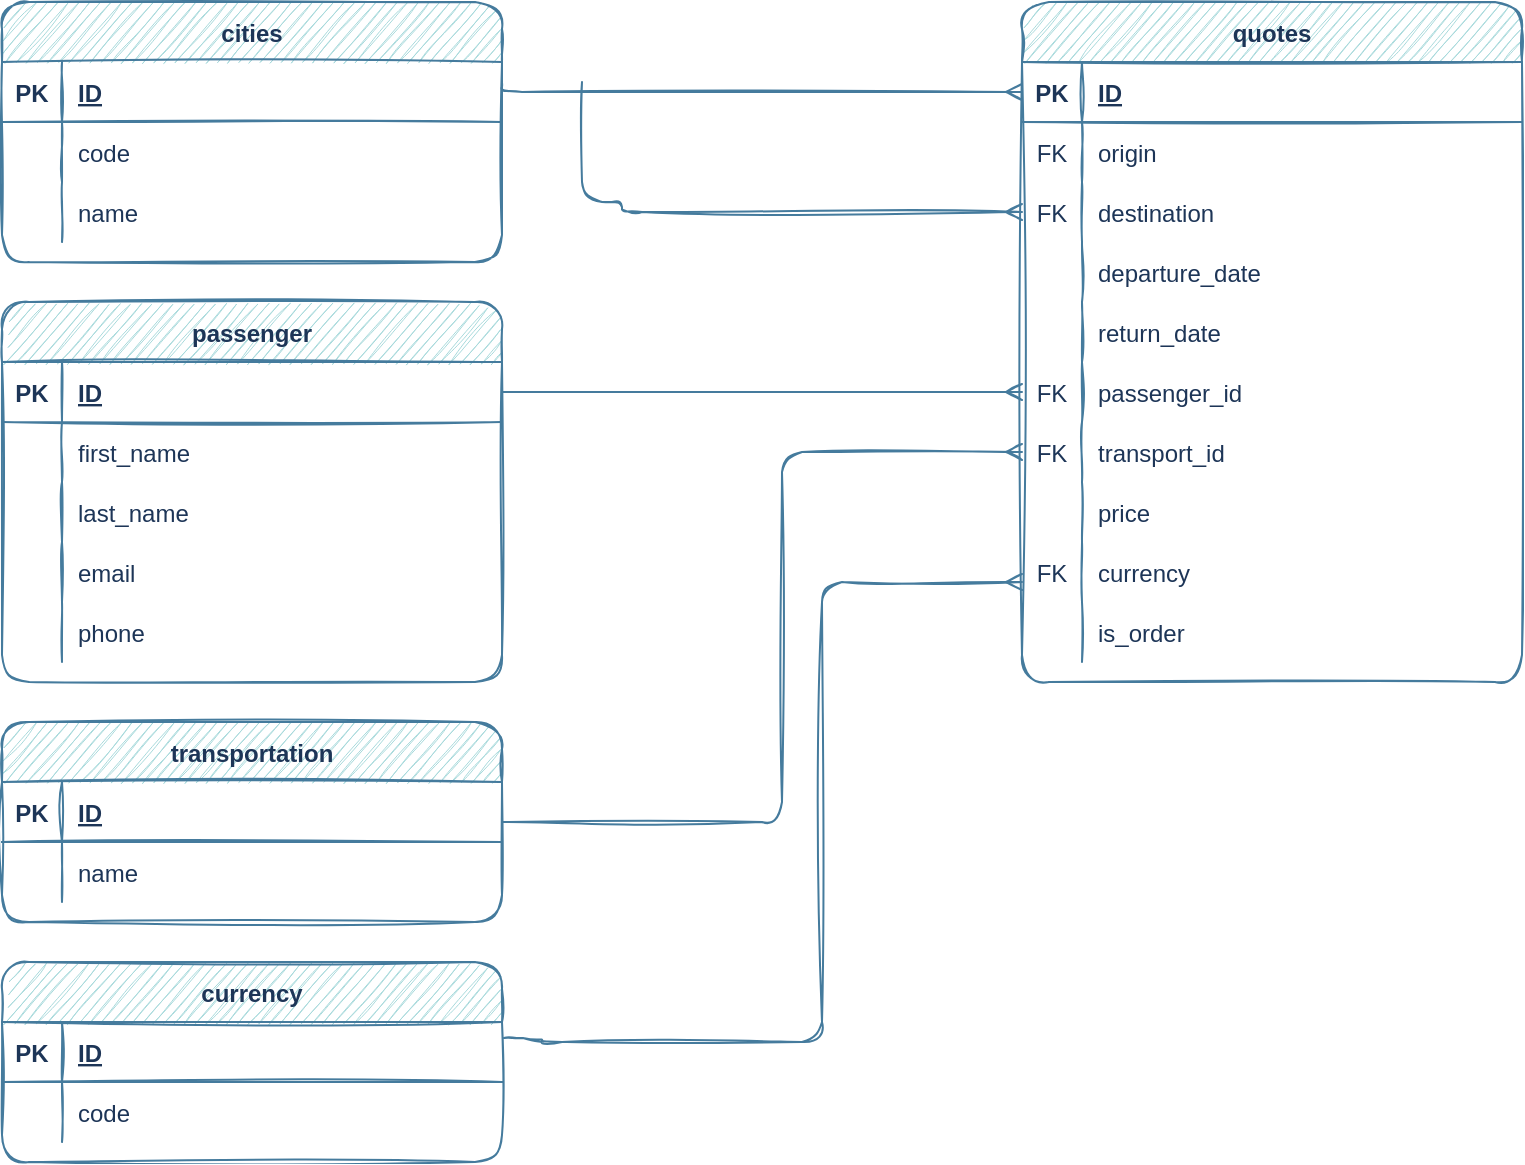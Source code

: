 <mxfile version="13.9.2" type="github">
  <diagram id="C5RBs43oDa-KdzZeNtuy" name="Page-1">
    <mxGraphModel dx="1422" dy="762" grid="1" gridSize="10" guides="1" tooltips="1" connect="1" arrows="1" fold="1" page="1" pageScale="1" pageWidth="827" pageHeight="1169" math="0" shadow="0">
      <root>
        <mxCell id="WIyWlLk6GJQsqaUBKTNV-0" />
        <mxCell id="WIyWlLk6GJQsqaUBKTNV-1" parent="WIyWlLk6GJQsqaUBKTNV-0" />
        <mxCell id="WAbY-pfYhH7iAbGJhNzH-120" value="cities" style="shape=table;startSize=30;container=1;collapsible=1;childLayout=tableLayout;fixedRows=1;rowLines=0;fontStyle=1;align=center;resizeLast=1;fillColor=#A8DADC;strokeColor=#457B9D;fontColor=#1D3557;sketch=1;rounded=1;" parent="WIyWlLk6GJQsqaUBKTNV-1" vertex="1">
          <mxGeometry x="40" y="30" width="250" height="130" as="geometry" />
        </mxCell>
        <mxCell id="WAbY-pfYhH7iAbGJhNzH-121" value="" style="shape=partialRectangle;collapsible=0;dropTarget=0;pointerEvents=0;fillColor=none;points=[[0,0.5],[1,0.5]];portConstraint=eastwest;top=0;left=0;right=0;bottom=1;strokeColor=#457B9D;fontColor=#1D3557;sketch=1;rounded=1;" parent="WAbY-pfYhH7iAbGJhNzH-120" vertex="1">
          <mxGeometry y="30" width="250" height="30" as="geometry" />
        </mxCell>
        <mxCell id="WAbY-pfYhH7iAbGJhNzH-122" value="PK" style="shape=partialRectangle;overflow=hidden;connectable=0;fillColor=none;top=0;left=0;bottom=0;right=0;fontStyle=1;strokeColor=#457B9D;fontColor=#1D3557;sketch=1;rounded=1;" parent="WAbY-pfYhH7iAbGJhNzH-121" vertex="1">
          <mxGeometry width="30" height="30" as="geometry" />
        </mxCell>
        <mxCell id="WAbY-pfYhH7iAbGJhNzH-123" value="ID" style="shape=partialRectangle;overflow=hidden;connectable=0;fillColor=none;top=0;left=0;bottom=0;right=0;align=left;spacingLeft=6;fontStyle=5;strokeColor=#457B9D;fontColor=#1D3557;sketch=1;rounded=1;" parent="WAbY-pfYhH7iAbGJhNzH-121" vertex="1">
          <mxGeometry x="30" width="220" height="30" as="geometry" />
        </mxCell>
        <mxCell id="WAbY-pfYhH7iAbGJhNzH-124" value="" style="shape=partialRectangle;collapsible=0;dropTarget=0;pointerEvents=0;fillColor=none;points=[[0,0.5],[1,0.5]];portConstraint=eastwest;top=0;left=0;right=0;bottom=0;strokeColor=#457B9D;fontColor=#1D3557;sketch=1;rounded=1;" parent="WAbY-pfYhH7iAbGJhNzH-120" vertex="1">
          <mxGeometry y="60" width="250" height="30" as="geometry" />
        </mxCell>
        <mxCell id="WAbY-pfYhH7iAbGJhNzH-125" value="" style="shape=partialRectangle;overflow=hidden;connectable=0;fillColor=none;top=0;left=0;bottom=0;right=0;strokeColor=#457B9D;fontColor=#1D3557;sketch=1;rounded=1;" parent="WAbY-pfYhH7iAbGJhNzH-124" vertex="1">
          <mxGeometry width="30" height="30" as="geometry" />
        </mxCell>
        <mxCell id="WAbY-pfYhH7iAbGJhNzH-126" value="code" style="shape=partialRectangle;overflow=hidden;connectable=0;fillColor=none;top=0;left=0;bottom=0;right=0;align=left;spacingLeft=6;strokeColor=#457B9D;fontColor=#1D3557;sketch=1;rounded=1;" parent="WAbY-pfYhH7iAbGJhNzH-124" vertex="1">
          <mxGeometry x="30" width="220" height="30" as="geometry" />
        </mxCell>
        <mxCell id="WAbY-pfYhH7iAbGJhNzH-127" value="" style="shape=partialRectangle;collapsible=0;dropTarget=0;pointerEvents=0;fillColor=none;points=[[0,0.5],[1,0.5]];portConstraint=eastwest;top=0;left=0;right=0;bottom=0;strokeColor=#457B9D;fontColor=#1D3557;sketch=1;rounded=1;" parent="WAbY-pfYhH7iAbGJhNzH-120" vertex="1">
          <mxGeometry y="90" width="250" height="30" as="geometry" />
        </mxCell>
        <mxCell id="WAbY-pfYhH7iAbGJhNzH-128" value="" style="shape=partialRectangle;overflow=hidden;connectable=0;fillColor=none;top=0;left=0;bottom=0;right=0;strokeColor=#457B9D;fontColor=#1D3557;sketch=1;rounded=1;" parent="WAbY-pfYhH7iAbGJhNzH-127" vertex="1">
          <mxGeometry width="30" height="30" as="geometry" />
        </mxCell>
        <mxCell id="WAbY-pfYhH7iAbGJhNzH-129" value="name" style="shape=partialRectangle;overflow=hidden;connectable=0;fillColor=none;top=0;left=0;bottom=0;right=0;align=left;spacingLeft=6;strokeColor=#457B9D;fontColor=#1D3557;sketch=1;rounded=1;" parent="WAbY-pfYhH7iAbGJhNzH-127" vertex="1">
          <mxGeometry x="30" width="220" height="30" as="geometry" />
        </mxCell>
        <mxCell id="WAbY-pfYhH7iAbGJhNzH-130" value="quotes" style="shape=table;startSize=30;container=1;collapsible=1;childLayout=tableLayout;fixedRows=1;rowLines=0;fontStyle=1;align=center;resizeLast=1;fillColor=#A8DADC;strokeColor=#457B9D;fontColor=#1D3557;sketch=1;rounded=1;" parent="WIyWlLk6GJQsqaUBKTNV-1" vertex="1">
          <mxGeometry x="550" y="30" width="250" height="340" as="geometry" />
        </mxCell>
        <mxCell id="WAbY-pfYhH7iAbGJhNzH-131" value="" style="shape=partialRectangle;collapsible=0;dropTarget=0;pointerEvents=0;fillColor=none;points=[[0,0.5],[1,0.5]];portConstraint=eastwest;top=0;left=0;right=0;bottom=1;strokeColor=#457B9D;fontColor=#1D3557;sketch=1;rounded=1;" parent="WAbY-pfYhH7iAbGJhNzH-130" vertex="1">
          <mxGeometry y="30" width="250" height="30" as="geometry" />
        </mxCell>
        <mxCell id="WAbY-pfYhH7iAbGJhNzH-132" value="PK" style="shape=partialRectangle;overflow=hidden;connectable=0;fillColor=none;top=0;left=0;bottom=0;right=0;fontStyle=1;strokeColor=#457B9D;fontColor=#1D3557;sketch=1;rounded=1;" parent="WAbY-pfYhH7iAbGJhNzH-131" vertex="1">
          <mxGeometry width="30" height="30" as="geometry" />
        </mxCell>
        <mxCell id="WAbY-pfYhH7iAbGJhNzH-133" value="ID" style="shape=partialRectangle;overflow=hidden;connectable=0;fillColor=none;top=0;left=0;bottom=0;right=0;align=left;spacingLeft=6;fontStyle=5;strokeColor=#457B9D;fontColor=#1D3557;sketch=1;rounded=1;" parent="WAbY-pfYhH7iAbGJhNzH-131" vertex="1">
          <mxGeometry x="30" width="220" height="30" as="geometry" />
        </mxCell>
        <mxCell id="WAbY-pfYhH7iAbGJhNzH-134" style="shape=partialRectangle;collapsible=0;dropTarget=0;pointerEvents=0;fillColor=none;points=[[0,0.5],[1,0.5]];portConstraint=eastwest;top=0;left=0;right=0;bottom=0;strokeColor=#457B9D;fontColor=#1D3557;sketch=1;rounded=1;" parent="WAbY-pfYhH7iAbGJhNzH-130" vertex="1">
          <mxGeometry y="60" width="250" height="30" as="geometry" />
        </mxCell>
        <mxCell id="WAbY-pfYhH7iAbGJhNzH-135" value="FK" style="shape=partialRectangle;overflow=hidden;connectable=0;fillColor=none;top=0;left=0;bottom=0;right=0;strokeColor=#457B9D;fontColor=#1D3557;sketch=1;rounded=1;" parent="WAbY-pfYhH7iAbGJhNzH-134" vertex="1">
          <mxGeometry width="30" height="30" as="geometry" />
        </mxCell>
        <mxCell id="WAbY-pfYhH7iAbGJhNzH-136" value="origin" style="shape=partialRectangle;overflow=hidden;connectable=0;fillColor=none;top=0;left=0;bottom=0;right=0;align=left;spacingLeft=6;strokeColor=#457B9D;fontColor=#1D3557;sketch=1;rounded=1;" parent="WAbY-pfYhH7iAbGJhNzH-134" vertex="1">
          <mxGeometry x="30" width="220" height="30" as="geometry" />
        </mxCell>
        <mxCell id="WAbY-pfYhH7iAbGJhNzH-137" style="shape=partialRectangle;collapsible=0;dropTarget=0;pointerEvents=0;fillColor=none;points=[[0,0.5],[1,0.5]];portConstraint=eastwest;top=0;left=0;right=0;bottom=0;strokeColor=#457B9D;fontColor=#1D3557;sketch=1;rounded=1;" parent="WAbY-pfYhH7iAbGJhNzH-130" vertex="1">
          <mxGeometry y="90" width="250" height="30" as="geometry" />
        </mxCell>
        <mxCell id="WAbY-pfYhH7iAbGJhNzH-138" value="FK" style="shape=partialRectangle;overflow=hidden;connectable=0;fillColor=none;top=0;left=0;bottom=0;right=0;strokeColor=#457B9D;fontColor=#1D3557;sketch=1;rounded=1;" parent="WAbY-pfYhH7iAbGJhNzH-137" vertex="1">
          <mxGeometry width="30" height="30" as="geometry" />
        </mxCell>
        <mxCell id="WAbY-pfYhH7iAbGJhNzH-139" value="destination" style="shape=partialRectangle;overflow=hidden;connectable=0;fillColor=none;top=0;left=0;bottom=0;right=0;align=left;spacingLeft=6;strokeColor=#457B9D;fontColor=#1D3557;sketch=1;rounded=1;" parent="WAbY-pfYhH7iAbGJhNzH-137" vertex="1">
          <mxGeometry x="30" width="220" height="30" as="geometry" />
        </mxCell>
        <mxCell id="WAbY-pfYhH7iAbGJhNzH-140" value="" style="shape=partialRectangle;collapsible=0;dropTarget=0;pointerEvents=0;fillColor=none;points=[[0,0.5],[1,0.5]];portConstraint=eastwest;top=0;left=0;right=0;bottom=0;strokeColor=#457B9D;fontColor=#1D3557;sketch=1;rounded=1;" parent="WAbY-pfYhH7iAbGJhNzH-130" vertex="1">
          <mxGeometry y="120" width="250" height="30" as="geometry" />
        </mxCell>
        <mxCell id="WAbY-pfYhH7iAbGJhNzH-141" value="" style="shape=partialRectangle;overflow=hidden;connectable=0;fillColor=none;top=0;left=0;bottom=0;right=0;strokeColor=#457B9D;fontColor=#1D3557;sketch=1;rounded=1;" parent="WAbY-pfYhH7iAbGJhNzH-140" vertex="1">
          <mxGeometry width="30" height="30" as="geometry" />
        </mxCell>
        <mxCell id="WAbY-pfYhH7iAbGJhNzH-142" value="departure_date" style="shape=partialRectangle;overflow=hidden;connectable=0;fillColor=none;top=0;left=0;bottom=0;right=0;align=left;spacingLeft=6;strokeColor=#457B9D;fontColor=#1D3557;sketch=1;rounded=1;" parent="WAbY-pfYhH7iAbGJhNzH-140" vertex="1">
          <mxGeometry x="30" width="220" height="30" as="geometry" />
        </mxCell>
        <mxCell id="WAbY-pfYhH7iAbGJhNzH-143" value="" style="shape=partialRectangle;collapsible=0;dropTarget=0;pointerEvents=0;fillColor=none;points=[[0,0.5],[1,0.5]];portConstraint=eastwest;top=0;left=0;right=0;bottom=0;strokeColor=#457B9D;fontColor=#1D3557;sketch=1;rounded=1;" parent="WAbY-pfYhH7iAbGJhNzH-130" vertex="1">
          <mxGeometry y="150" width="250" height="30" as="geometry" />
        </mxCell>
        <mxCell id="WAbY-pfYhH7iAbGJhNzH-144" value="" style="shape=partialRectangle;overflow=hidden;connectable=0;fillColor=none;top=0;left=0;bottom=0;right=0;strokeColor=#457B9D;fontColor=#1D3557;sketch=1;rounded=1;" parent="WAbY-pfYhH7iAbGJhNzH-143" vertex="1">
          <mxGeometry width="30" height="30" as="geometry" />
        </mxCell>
        <mxCell id="WAbY-pfYhH7iAbGJhNzH-145" value="return_date" style="shape=partialRectangle;overflow=hidden;connectable=0;fillColor=none;top=0;left=0;bottom=0;right=0;align=left;spacingLeft=6;strokeColor=#457B9D;fontColor=#1D3557;sketch=1;rounded=1;" parent="WAbY-pfYhH7iAbGJhNzH-143" vertex="1">
          <mxGeometry x="30" width="220" height="30" as="geometry" />
        </mxCell>
        <mxCell id="WAbY-pfYhH7iAbGJhNzH-146" style="shape=partialRectangle;collapsible=0;dropTarget=0;pointerEvents=0;fillColor=none;points=[[0,0.5],[1,0.5]];portConstraint=eastwest;top=0;left=0;right=0;bottom=0;strokeColor=#457B9D;fontColor=#1D3557;sketch=1;rounded=1;" parent="WAbY-pfYhH7iAbGJhNzH-130" vertex="1">
          <mxGeometry y="180" width="250" height="30" as="geometry" />
        </mxCell>
        <mxCell id="WAbY-pfYhH7iAbGJhNzH-147" value="FK" style="shape=partialRectangle;overflow=hidden;connectable=0;fillColor=none;top=0;left=0;bottom=0;right=0;strokeColor=#457B9D;fontColor=#1D3557;sketch=1;rounded=1;" parent="WAbY-pfYhH7iAbGJhNzH-146" vertex="1">
          <mxGeometry width="30" height="30" as="geometry" />
        </mxCell>
        <mxCell id="WAbY-pfYhH7iAbGJhNzH-148" value="passenger_id" style="shape=partialRectangle;overflow=hidden;connectable=0;fillColor=none;top=0;left=0;bottom=0;right=0;align=left;spacingLeft=6;strokeColor=#457B9D;fontColor=#1D3557;sketch=1;rounded=1;" parent="WAbY-pfYhH7iAbGJhNzH-146" vertex="1">
          <mxGeometry x="30" width="220" height="30" as="geometry" />
        </mxCell>
        <mxCell id="WAbY-pfYhH7iAbGJhNzH-193" style="shape=partialRectangle;collapsible=0;dropTarget=0;pointerEvents=0;fillColor=none;points=[[0,0.5],[1,0.5]];portConstraint=eastwest;top=0;left=0;right=0;bottom=0;strokeColor=#457B9D;fontColor=#1D3557;sketch=1;rounded=1;" parent="WAbY-pfYhH7iAbGJhNzH-130" vertex="1">
          <mxGeometry y="210" width="250" height="30" as="geometry" />
        </mxCell>
        <mxCell id="WAbY-pfYhH7iAbGJhNzH-194" value="FK" style="shape=partialRectangle;overflow=hidden;connectable=0;fillColor=none;top=0;left=0;bottom=0;right=0;strokeColor=#457B9D;fontColor=#1D3557;sketch=1;rounded=1;" parent="WAbY-pfYhH7iAbGJhNzH-193" vertex="1">
          <mxGeometry width="30" height="30" as="geometry" />
        </mxCell>
        <mxCell id="WAbY-pfYhH7iAbGJhNzH-195" value="transport_id" style="shape=partialRectangle;overflow=hidden;connectable=0;fillColor=none;top=0;left=0;bottom=0;right=0;align=left;spacingLeft=6;strokeColor=#457B9D;fontColor=#1D3557;sketch=1;rounded=1;" parent="WAbY-pfYhH7iAbGJhNzH-193" vertex="1">
          <mxGeometry x="30" width="220" height="30" as="geometry" />
        </mxCell>
        <mxCell id="WAbY-pfYhH7iAbGJhNzH-149" style="shape=partialRectangle;collapsible=0;dropTarget=0;pointerEvents=0;fillColor=none;points=[[0,0.5],[1,0.5]];portConstraint=eastwest;top=0;left=0;right=0;bottom=0;strokeColor=#457B9D;fontColor=#1D3557;sketch=1;rounded=1;" parent="WAbY-pfYhH7iAbGJhNzH-130" vertex="1">
          <mxGeometry y="240" width="250" height="30" as="geometry" />
        </mxCell>
        <mxCell id="WAbY-pfYhH7iAbGJhNzH-150" style="shape=partialRectangle;overflow=hidden;connectable=0;fillColor=none;top=0;left=0;bottom=0;right=0;strokeColor=#457B9D;fontColor=#1D3557;sketch=1;rounded=1;" parent="WAbY-pfYhH7iAbGJhNzH-149" vertex="1">
          <mxGeometry width="30" height="30" as="geometry" />
        </mxCell>
        <mxCell id="WAbY-pfYhH7iAbGJhNzH-151" value="price" style="shape=partialRectangle;overflow=hidden;connectable=0;fillColor=none;top=0;left=0;bottom=0;right=0;align=left;spacingLeft=6;strokeColor=#457B9D;fontColor=#1D3557;sketch=1;rounded=1;" parent="WAbY-pfYhH7iAbGJhNzH-149" vertex="1">
          <mxGeometry x="30" width="220" height="30" as="geometry" />
        </mxCell>
        <mxCell id="WAbY-pfYhH7iAbGJhNzH-152" style="shape=partialRectangle;collapsible=0;dropTarget=0;pointerEvents=0;fillColor=none;points=[[0,0.5],[1,0.5]];portConstraint=eastwest;top=0;left=0;right=0;bottom=0;strokeColor=#457B9D;fontColor=#1D3557;sketch=1;rounded=1;" parent="WAbY-pfYhH7iAbGJhNzH-130" vertex="1">
          <mxGeometry y="270" width="250" height="30" as="geometry" />
        </mxCell>
        <mxCell id="WAbY-pfYhH7iAbGJhNzH-153" value="FK" style="shape=partialRectangle;overflow=hidden;connectable=0;fillColor=none;top=0;left=0;bottom=0;right=0;strokeColor=#457B9D;fontColor=#1D3557;sketch=1;rounded=1;" parent="WAbY-pfYhH7iAbGJhNzH-152" vertex="1">
          <mxGeometry width="30" height="30" as="geometry" />
        </mxCell>
        <mxCell id="WAbY-pfYhH7iAbGJhNzH-154" value="currency" style="shape=partialRectangle;overflow=hidden;connectable=0;fillColor=none;top=0;left=0;bottom=0;right=0;align=left;spacingLeft=6;strokeColor=#457B9D;fontColor=#1D3557;sketch=1;rounded=1;" parent="WAbY-pfYhH7iAbGJhNzH-152" vertex="1">
          <mxGeometry x="30" width="220" height="30" as="geometry" />
        </mxCell>
        <mxCell id="WAbY-pfYhH7iAbGJhNzH-155" style="shape=partialRectangle;collapsible=0;dropTarget=0;pointerEvents=0;fillColor=none;points=[[0,0.5],[1,0.5]];portConstraint=eastwest;top=0;left=0;right=0;bottom=0;strokeColor=#457B9D;fontColor=#1D3557;sketch=1;rounded=1;" parent="WAbY-pfYhH7iAbGJhNzH-130" vertex="1">
          <mxGeometry y="300" width="250" height="30" as="geometry" />
        </mxCell>
        <mxCell id="WAbY-pfYhH7iAbGJhNzH-156" style="shape=partialRectangle;overflow=hidden;connectable=0;fillColor=none;top=0;left=0;bottom=0;right=0;strokeColor=#457B9D;fontColor=#1D3557;sketch=1;rounded=1;" parent="WAbY-pfYhH7iAbGJhNzH-155" vertex="1">
          <mxGeometry width="30" height="30" as="geometry" />
        </mxCell>
        <mxCell id="WAbY-pfYhH7iAbGJhNzH-157" value="is_order" style="shape=partialRectangle;overflow=hidden;connectable=0;fillColor=none;top=0;left=0;bottom=0;right=0;align=left;spacingLeft=6;strokeColor=#457B9D;fontColor=#1D3557;sketch=1;rounded=1;" parent="WAbY-pfYhH7iAbGJhNzH-155" vertex="1">
          <mxGeometry x="30" width="220" height="30" as="geometry" />
        </mxCell>
        <mxCell id="WAbY-pfYhH7iAbGJhNzH-161" value="passenger" style="shape=table;startSize=30;container=1;collapsible=1;childLayout=tableLayout;fixedRows=1;rowLines=0;fontStyle=1;align=center;resizeLast=1;fillColor=#A8DADC;strokeColor=#457B9D;fontColor=#1D3557;sketch=1;rounded=1;" parent="WIyWlLk6GJQsqaUBKTNV-1" vertex="1">
          <mxGeometry x="40" y="180" width="250" height="190" as="geometry" />
        </mxCell>
        <mxCell id="WAbY-pfYhH7iAbGJhNzH-162" value="" style="shape=partialRectangle;collapsible=0;dropTarget=0;pointerEvents=0;fillColor=none;points=[[0,0.5],[1,0.5]];portConstraint=eastwest;top=0;left=0;right=0;bottom=1;strokeColor=#457B9D;fontColor=#1D3557;sketch=1;rounded=1;" parent="WAbY-pfYhH7iAbGJhNzH-161" vertex="1">
          <mxGeometry y="30" width="250" height="30" as="geometry" />
        </mxCell>
        <mxCell id="WAbY-pfYhH7iAbGJhNzH-163" value="PK" style="shape=partialRectangle;overflow=hidden;connectable=0;fillColor=none;top=0;left=0;bottom=0;right=0;fontStyle=1;strokeColor=#457B9D;fontColor=#1D3557;sketch=1;rounded=1;" parent="WAbY-pfYhH7iAbGJhNzH-162" vertex="1">
          <mxGeometry width="30" height="30" as="geometry" />
        </mxCell>
        <mxCell id="WAbY-pfYhH7iAbGJhNzH-164" value="ID" style="shape=partialRectangle;overflow=hidden;connectable=0;fillColor=none;top=0;left=0;bottom=0;right=0;align=left;spacingLeft=6;fontStyle=5;strokeColor=#457B9D;fontColor=#1D3557;sketch=1;rounded=1;" parent="WAbY-pfYhH7iAbGJhNzH-162" vertex="1">
          <mxGeometry x="30" width="220" height="30" as="geometry" />
        </mxCell>
        <mxCell id="WAbY-pfYhH7iAbGJhNzH-165" value="" style="shape=partialRectangle;collapsible=0;dropTarget=0;pointerEvents=0;fillColor=none;points=[[0,0.5],[1,0.5]];portConstraint=eastwest;top=0;left=0;right=0;bottom=0;strokeColor=#457B9D;fontColor=#1D3557;sketch=1;rounded=1;" parent="WAbY-pfYhH7iAbGJhNzH-161" vertex="1">
          <mxGeometry y="60" width="250" height="30" as="geometry" />
        </mxCell>
        <mxCell id="WAbY-pfYhH7iAbGJhNzH-166" value="" style="shape=partialRectangle;overflow=hidden;connectable=0;fillColor=none;top=0;left=0;bottom=0;right=0;strokeColor=#457B9D;fontColor=#1D3557;sketch=1;rounded=1;" parent="WAbY-pfYhH7iAbGJhNzH-165" vertex="1">
          <mxGeometry width="30" height="30" as="geometry" />
        </mxCell>
        <mxCell id="WAbY-pfYhH7iAbGJhNzH-167" value="first_name" style="shape=partialRectangle;overflow=hidden;connectable=0;fillColor=none;top=0;left=0;bottom=0;right=0;align=left;spacingLeft=6;strokeColor=#457B9D;fontColor=#1D3557;sketch=1;rounded=1;" parent="WAbY-pfYhH7iAbGJhNzH-165" vertex="1">
          <mxGeometry x="30" width="220" height="30" as="geometry" />
        </mxCell>
        <mxCell id="WAbY-pfYhH7iAbGJhNzH-168" value="" style="shape=partialRectangle;collapsible=0;dropTarget=0;pointerEvents=0;fillColor=none;points=[[0,0.5],[1,0.5]];portConstraint=eastwest;top=0;left=0;right=0;bottom=0;strokeColor=#457B9D;fontColor=#1D3557;sketch=1;rounded=1;" parent="WAbY-pfYhH7iAbGJhNzH-161" vertex="1">
          <mxGeometry y="90" width="250" height="30" as="geometry" />
        </mxCell>
        <mxCell id="WAbY-pfYhH7iAbGJhNzH-169" value="" style="shape=partialRectangle;overflow=hidden;connectable=0;fillColor=none;top=0;left=0;bottom=0;right=0;strokeColor=#457B9D;fontColor=#1D3557;sketch=1;rounded=1;" parent="WAbY-pfYhH7iAbGJhNzH-168" vertex="1">
          <mxGeometry width="30" height="30" as="geometry" />
        </mxCell>
        <mxCell id="WAbY-pfYhH7iAbGJhNzH-170" value="last_name" style="shape=partialRectangle;overflow=hidden;connectable=0;fillColor=none;top=0;left=0;bottom=0;right=0;align=left;spacingLeft=6;strokeColor=#457B9D;fontColor=#1D3557;sketch=1;rounded=1;" parent="WAbY-pfYhH7iAbGJhNzH-168" vertex="1">
          <mxGeometry x="30" width="220" height="30" as="geometry" />
        </mxCell>
        <mxCell id="WAbY-pfYhH7iAbGJhNzH-174" value="" style="shape=partialRectangle;collapsible=0;dropTarget=0;pointerEvents=0;fillColor=none;points=[[0,0.5],[1,0.5]];portConstraint=eastwest;top=0;left=0;right=0;bottom=0;strokeColor=#457B9D;fontColor=#1D3557;sketch=1;rounded=1;" parent="WAbY-pfYhH7iAbGJhNzH-161" vertex="1">
          <mxGeometry y="120" width="250" height="30" as="geometry" />
        </mxCell>
        <mxCell id="WAbY-pfYhH7iAbGJhNzH-175" value="" style="shape=partialRectangle;overflow=hidden;connectable=0;fillColor=none;top=0;left=0;bottom=0;right=0;strokeColor=#457B9D;fontColor=#1D3557;sketch=1;rounded=1;" parent="WAbY-pfYhH7iAbGJhNzH-174" vertex="1">
          <mxGeometry width="30" height="30" as="geometry" />
        </mxCell>
        <mxCell id="WAbY-pfYhH7iAbGJhNzH-176" value="email" style="shape=partialRectangle;overflow=hidden;connectable=0;fillColor=none;top=0;left=0;bottom=0;right=0;align=left;spacingLeft=6;strokeColor=#457B9D;fontColor=#1D3557;sketch=1;rounded=1;" parent="WAbY-pfYhH7iAbGJhNzH-174" vertex="1">
          <mxGeometry x="30" width="220" height="30" as="geometry" />
        </mxCell>
        <mxCell id="WAbY-pfYhH7iAbGJhNzH-177" value="" style="shape=partialRectangle;collapsible=0;dropTarget=0;pointerEvents=0;fillColor=none;points=[[0,0.5],[1,0.5]];portConstraint=eastwest;top=0;left=0;right=0;bottom=0;strokeColor=#457B9D;fontColor=#1D3557;sketch=1;rounded=1;" parent="WAbY-pfYhH7iAbGJhNzH-161" vertex="1">
          <mxGeometry y="150" width="250" height="30" as="geometry" />
        </mxCell>
        <mxCell id="WAbY-pfYhH7iAbGJhNzH-178" value="" style="shape=partialRectangle;overflow=hidden;connectable=0;fillColor=none;top=0;left=0;bottom=0;right=0;strokeColor=#457B9D;fontColor=#1D3557;sketch=1;rounded=1;" parent="WAbY-pfYhH7iAbGJhNzH-177" vertex="1">
          <mxGeometry width="30" height="30" as="geometry" />
        </mxCell>
        <mxCell id="WAbY-pfYhH7iAbGJhNzH-179" value="phone" style="shape=partialRectangle;overflow=hidden;connectable=0;fillColor=none;top=0;left=0;bottom=0;right=0;align=left;spacingLeft=6;strokeColor=#457B9D;fontColor=#1D3557;sketch=1;rounded=1;" parent="WAbY-pfYhH7iAbGJhNzH-177" vertex="1">
          <mxGeometry x="30" width="220" height="30" as="geometry" />
        </mxCell>
        <mxCell id="WAbY-pfYhH7iAbGJhNzH-172" style="edgeStyle=orthogonalEdgeStyle;orthogonalLoop=1;jettySize=auto;html=1;exitX=1;exitY=0.5;exitDx=0;exitDy=0;entryX=0;entryY=0.5;entryDx=0;entryDy=0;endArrow=ERmany;endFill=0;strokeColor=#457B9D;fontColor=#1D3557;labelBackgroundColor=#F1FAEE;sketch=1;" parent="WIyWlLk6GJQsqaUBKTNV-1" target="WAbY-pfYhH7iAbGJhNzH-131" edge="1">
          <mxGeometry relative="1" as="geometry">
            <mxPoint x="290" y="70" as="sourcePoint" />
            <mxPoint x="690" y="70" as="targetPoint" />
            <Array as="points">
              <mxPoint x="290" y="75" />
            </Array>
          </mxGeometry>
        </mxCell>
        <mxCell id="WAbY-pfYhH7iAbGJhNzH-173" style="edgeStyle=orthogonalEdgeStyle;orthogonalLoop=1;jettySize=auto;html=1;entryX=0;entryY=0.5;entryDx=0;entryDy=0;endArrow=ERmany;endFill=0;strokeColor=#457B9D;fontColor=#1D3557;labelBackgroundColor=#F1FAEE;sketch=1;" parent="WIyWlLk6GJQsqaUBKTNV-1" edge="1">
          <mxGeometry relative="1" as="geometry">
            <mxPoint x="330" y="70" as="sourcePoint" />
            <mxPoint x="550" y="135" as="targetPoint" />
            <Array as="points">
              <mxPoint x="350" y="130" />
              <mxPoint x="350" y="135" />
            </Array>
          </mxGeometry>
        </mxCell>
        <mxCell id="WAbY-pfYhH7iAbGJhNzH-180" value="transportation" style="shape=table;startSize=30;container=1;collapsible=1;childLayout=tableLayout;fixedRows=1;rowLines=0;fontStyle=1;align=center;resizeLast=1;fillColor=#A8DADC;strokeColor=#457B9D;fontColor=#1D3557;sketch=1;rounded=1;" parent="WIyWlLk6GJQsqaUBKTNV-1" vertex="1">
          <mxGeometry x="40" y="390" width="250" height="100" as="geometry" />
        </mxCell>
        <mxCell id="WAbY-pfYhH7iAbGJhNzH-181" value="" style="shape=partialRectangle;collapsible=0;dropTarget=0;pointerEvents=0;fillColor=none;points=[[0,0.5],[1,0.5]];portConstraint=eastwest;top=0;left=0;right=0;bottom=1;strokeColor=#457B9D;fontColor=#1D3557;sketch=1;rounded=1;" parent="WAbY-pfYhH7iAbGJhNzH-180" vertex="1">
          <mxGeometry y="30" width="250" height="30" as="geometry" />
        </mxCell>
        <mxCell id="WAbY-pfYhH7iAbGJhNzH-182" value="PK" style="shape=partialRectangle;overflow=hidden;connectable=0;fillColor=none;top=0;left=0;bottom=0;right=0;fontStyle=1;strokeColor=#457B9D;fontColor=#1D3557;sketch=1;rounded=1;" parent="WAbY-pfYhH7iAbGJhNzH-181" vertex="1">
          <mxGeometry width="30" height="30" as="geometry" />
        </mxCell>
        <mxCell id="WAbY-pfYhH7iAbGJhNzH-183" value="ID" style="shape=partialRectangle;overflow=hidden;connectable=0;fillColor=none;top=0;left=0;bottom=0;right=0;align=left;spacingLeft=6;fontStyle=5;strokeColor=#457B9D;fontColor=#1D3557;sketch=1;rounded=1;" parent="WAbY-pfYhH7iAbGJhNzH-181" vertex="1">
          <mxGeometry x="30" width="220" height="30" as="geometry" />
        </mxCell>
        <mxCell id="WAbY-pfYhH7iAbGJhNzH-184" value="" style="shape=partialRectangle;collapsible=0;dropTarget=0;pointerEvents=0;fillColor=none;points=[[0,0.5],[1,0.5]];portConstraint=eastwest;top=0;left=0;right=0;bottom=0;strokeColor=#457B9D;fontColor=#1D3557;sketch=1;rounded=1;" parent="WAbY-pfYhH7iAbGJhNzH-180" vertex="1">
          <mxGeometry y="60" width="250" height="30" as="geometry" />
        </mxCell>
        <mxCell id="WAbY-pfYhH7iAbGJhNzH-185" value="" style="shape=partialRectangle;overflow=hidden;connectable=0;fillColor=none;top=0;left=0;bottom=0;right=0;strokeColor=#457B9D;fontColor=#1D3557;sketch=1;rounded=1;" parent="WAbY-pfYhH7iAbGJhNzH-184" vertex="1">
          <mxGeometry width="30" height="30" as="geometry" />
        </mxCell>
        <mxCell id="WAbY-pfYhH7iAbGJhNzH-186" value="name" style="shape=partialRectangle;overflow=hidden;connectable=0;fillColor=none;top=0;left=0;bottom=0;right=0;align=left;spacingLeft=6;strokeColor=#457B9D;fontColor=#1D3557;sketch=1;rounded=1;" parent="WAbY-pfYhH7iAbGJhNzH-184" vertex="1">
          <mxGeometry x="30" width="220" height="30" as="geometry" />
        </mxCell>
        <mxCell id="WAbY-pfYhH7iAbGJhNzH-197" style="edgeStyle=orthogonalEdgeStyle;orthogonalLoop=1;jettySize=auto;html=1;entryX=0;entryY=0.5;entryDx=0;entryDy=0;endArrow=ERmany;endFill=0;strokeColor=#457B9D;fontColor=#1D3557;labelBackgroundColor=#F1FAEE;sketch=1;" parent="WIyWlLk6GJQsqaUBKTNV-1" target="WAbY-pfYhH7iAbGJhNzH-146" edge="1">
          <mxGeometry relative="1" as="geometry">
            <mxPoint x="290" y="225" as="sourcePoint" />
            <mxPoint x="440" y="457" as="targetPoint" />
            <Array as="points">
              <mxPoint x="290" y="225" />
            </Array>
          </mxGeometry>
        </mxCell>
        <mxCell id="WAbY-pfYhH7iAbGJhNzH-198" style="edgeStyle=orthogonalEdgeStyle;orthogonalLoop=1;jettySize=auto;html=1;entryX=0;entryY=0.5;entryDx=0;entryDy=0;endArrow=ERmany;endFill=0;strokeColor=#457B9D;fontColor=#1D3557;labelBackgroundColor=#F1FAEE;sketch=1;" parent="WIyWlLk6GJQsqaUBKTNV-1" source="WAbY-pfYhH7iAbGJhNzH-181" target="WAbY-pfYhH7iAbGJhNzH-193" edge="1">
          <mxGeometry relative="1" as="geometry">
            <mxPoint x="230" y="350" as="sourcePoint" />
            <mxPoint x="500" y="230" as="targetPoint" />
            <Array as="points">
              <mxPoint x="430" y="440" />
              <mxPoint x="430" y="255" />
            </Array>
          </mxGeometry>
        </mxCell>
        <mxCell id="WAbY-pfYhH7iAbGJhNzH-199" value="currency" style="shape=table;startSize=30;container=1;collapsible=1;childLayout=tableLayout;fixedRows=1;rowLines=0;fontStyle=1;align=center;resizeLast=1;fillColor=#A8DADC;strokeColor=#457B9D;fontColor=#1D3557;sketch=1;rounded=1;" parent="WIyWlLk6GJQsqaUBKTNV-1" vertex="1">
          <mxGeometry x="40" y="510" width="250" height="100" as="geometry" />
        </mxCell>
        <mxCell id="WAbY-pfYhH7iAbGJhNzH-200" value="" style="shape=partialRectangle;collapsible=0;dropTarget=0;pointerEvents=0;fillColor=none;points=[[0,0.5],[1,0.5]];portConstraint=eastwest;top=0;left=0;right=0;bottom=1;strokeColor=#457B9D;fontColor=#1D3557;sketch=1;rounded=1;" parent="WAbY-pfYhH7iAbGJhNzH-199" vertex="1">
          <mxGeometry y="30" width="250" height="30" as="geometry" />
        </mxCell>
        <mxCell id="WAbY-pfYhH7iAbGJhNzH-201" value="PK" style="shape=partialRectangle;overflow=hidden;connectable=0;fillColor=none;top=0;left=0;bottom=0;right=0;fontStyle=1;strokeColor=#457B9D;fontColor=#1D3557;sketch=1;rounded=1;" parent="WAbY-pfYhH7iAbGJhNzH-200" vertex="1">
          <mxGeometry width="30" height="30" as="geometry" />
        </mxCell>
        <mxCell id="WAbY-pfYhH7iAbGJhNzH-202" value="ID" style="shape=partialRectangle;overflow=hidden;connectable=0;fillColor=none;top=0;left=0;bottom=0;right=0;align=left;spacingLeft=6;fontStyle=5;strokeColor=#457B9D;fontColor=#1D3557;sketch=1;rounded=1;" parent="WAbY-pfYhH7iAbGJhNzH-200" vertex="1">
          <mxGeometry x="30" width="220" height="30" as="geometry" />
        </mxCell>
        <mxCell id="WAbY-pfYhH7iAbGJhNzH-203" value="" style="shape=partialRectangle;collapsible=0;dropTarget=0;pointerEvents=0;fillColor=none;points=[[0,0.5],[1,0.5]];portConstraint=eastwest;top=0;left=0;right=0;bottom=0;strokeColor=#457B9D;fontColor=#1D3557;sketch=1;rounded=1;" parent="WAbY-pfYhH7iAbGJhNzH-199" vertex="1">
          <mxGeometry y="60" width="250" height="30" as="geometry" />
        </mxCell>
        <mxCell id="WAbY-pfYhH7iAbGJhNzH-204" value="" style="shape=partialRectangle;overflow=hidden;connectable=0;fillColor=none;top=0;left=0;bottom=0;right=0;strokeColor=#457B9D;fontColor=#1D3557;sketch=1;rounded=1;" parent="WAbY-pfYhH7iAbGJhNzH-203" vertex="1">
          <mxGeometry width="30" height="30" as="geometry" />
        </mxCell>
        <mxCell id="WAbY-pfYhH7iAbGJhNzH-205" value="code" style="shape=partialRectangle;overflow=hidden;connectable=0;fillColor=none;top=0;left=0;bottom=0;right=0;align=left;spacingLeft=6;strokeColor=#457B9D;fontColor=#1D3557;sketch=1;rounded=1;" parent="WAbY-pfYhH7iAbGJhNzH-203" vertex="1">
          <mxGeometry x="30" width="220" height="30" as="geometry" />
        </mxCell>
        <mxCell id="WAbY-pfYhH7iAbGJhNzH-206" style="edgeStyle=orthogonalEdgeStyle;orthogonalLoop=1;jettySize=auto;html=1;endArrow=ERmany;endFill=0;strokeColor=#457B9D;fontColor=#1D3557;labelBackgroundColor=#F1FAEE;sketch=1;exitX=1.004;exitY=0.267;exitDx=0;exitDy=0;exitPerimeter=0;" parent="WIyWlLk6GJQsqaUBKTNV-1" source="WAbY-pfYhH7iAbGJhNzH-200" edge="1">
          <mxGeometry relative="1" as="geometry">
            <mxPoint x="310" y="505" as="sourcePoint" />
            <mxPoint x="550" y="320" as="targetPoint" />
            <Array as="points">
              <mxPoint x="310" y="548" />
              <mxPoint x="310" y="550" />
              <mxPoint x="450" y="550" />
              <mxPoint x="450" y="320" />
            </Array>
          </mxGeometry>
        </mxCell>
      </root>
    </mxGraphModel>
  </diagram>
</mxfile>

